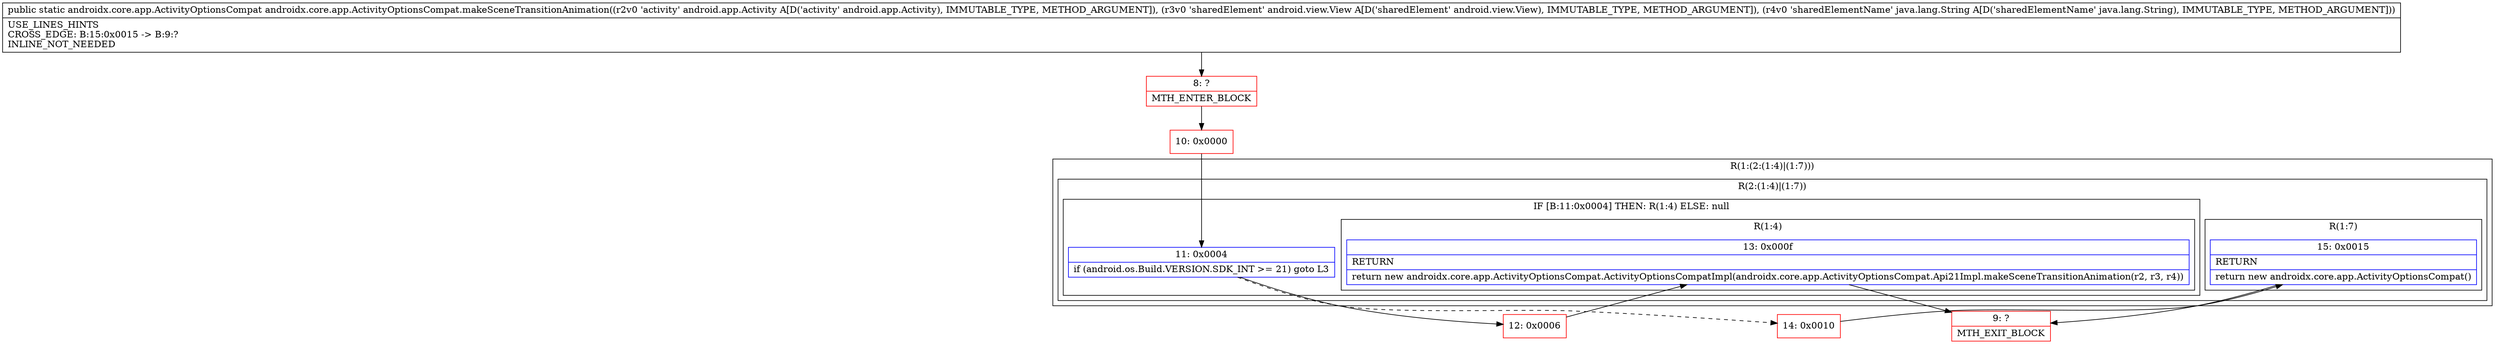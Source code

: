 digraph "CFG forandroidx.core.app.ActivityOptionsCompat.makeSceneTransitionAnimation(Landroid\/app\/Activity;Landroid\/view\/View;Ljava\/lang\/String;)Landroidx\/core\/app\/ActivityOptionsCompat;" {
subgraph cluster_Region_932843966 {
label = "R(1:(2:(1:4)|(1:7)))";
node [shape=record,color=blue];
subgraph cluster_Region_499919539 {
label = "R(2:(1:4)|(1:7))";
node [shape=record,color=blue];
subgraph cluster_IfRegion_1622272979 {
label = "IF [B:11:0x0004] THEN: R(1:4) ELSE: null";
node [shape=record,color=blue];
Node_11 [shape=record,label="{11\:\ 0x0004|if (android.os.Build.VERSION.SDK_INT \>= 21) goto L3\l}"];
subgraph cluster_Region_1532762456 {
label = "R(1:4)";
node [shape=record,color=blue];
Node_13 [shape=record,label="{13\:\ 0x000f|RETURN\l|return new androidx.core.app.ActivityOptionsCompat.ActivityOptionsCompatImpl(androidx.core.app.ActivityOptionsCompat.Api21Impl.makeSceneTransitionAnimation(r2, r3, r4))\l}"];
}
}
subgraph cluster_Region_1009575020 {
label = "R(1:7)";
node [shape=record,color=blue];
Node_15 [shape=record,label="{15\:\ 0x0015|RETURN\l|return new androidx.core.app.ActivityOptionsCompat()\l}"];
}
}
}
Node_8 [shape=record,color=red,label="{8\:\ ?|MTH_ENTER_BLOCK\l}"];
Node_10 [shape=record,color=red,label="{10\:\ 0x0000}"];
Node_12 [shape=record,color=red,label="{12\:\ 0x0006}"];
Node_9 [shape=record,color=red,label="{9\:\ ?|MTH_EXIT_BLOCK\l}"];
Node_14 [shape=record,color=red,label="{14\:\ 0x0010}"];
MethodNode[shape=record,label="{public static androidx.core.app.ActivityOptionsCompat androidx.core.app.ActivityOptionsCompat.makeSceneTransitionAnimation((r2v0 'activity' android.app.Activity A[D('activity' android.app.Activity), IMMUTABLE_TYPE, METHOD_ARGUMENT]), (r3v0 'sharedElement' android.view.View A[D('sharedElement' android.view.View), IMMUTABLE_TYPE, METHOD_ARGUMENT]), (r4v0 'sharedElementName' java.lang.String A[D('sharedElementName' java.lang.String), IMMUTABLE_TYPE, METHOD_ARGUMENT]))  | USE_LINES_HINTS\lCROSS_EDGE: B:15:0x0015 \-\> B:9:?\lINLINE_NOT_NEEDED\l}"];
MethodNode -> Node_8;Node_11 -> Node_12;
Node_11 -> Node_14[style=dashed];
Node_13 -> Node_9;
Node_15 -> Node_9;
Node_8 -> Node_10;
Node_10 -> Node_11;
Node_12 -> Node_13;
Node_14 -> Node_15;
}

